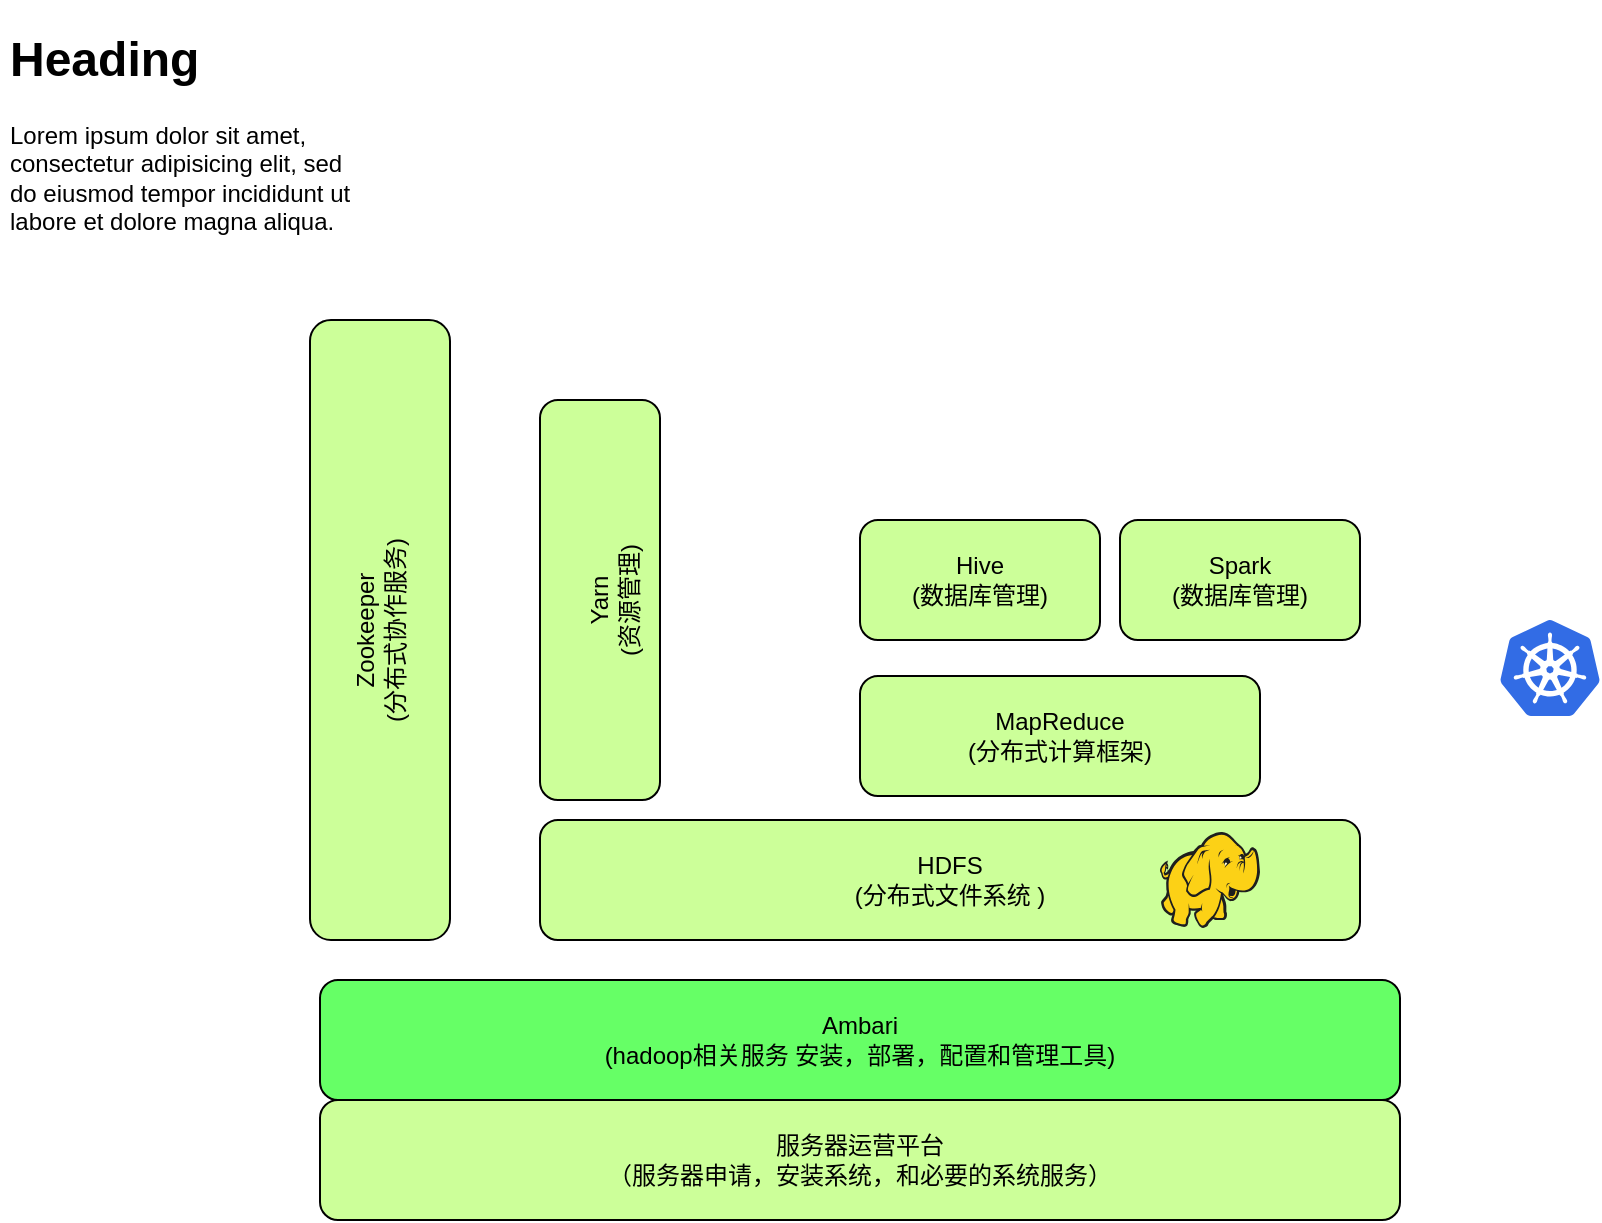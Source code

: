 <mxfile version="14.6.13" type="github">
  <diagram id="_y4zRp_UmyId21-Hul7x" name="Page-1">
    <mxGraphModel dx="981" dy="526" grid="1" gridSize="10" guides="1" tooltips="1" connect="1" arrows="1" fold="1" page="1" pageScale="1" pageWidth="827" pageHeight="1169" math="0" shadow="0">
      <root>
        <mxCell id="0" />
        <mxCell id="1" parent="0" />
        <mxCell id="7UA-1CkDOlzAfWWB-_jW-8" value="&lt;h1&gt;Heading&lt;/h1&gt;&lt;p&gt;Lorem ipsum dolor sit amet, consectetur adipisicing elit, sed do eiusmod tempor incididunt ut labore et dolore magna aliqua.&lt;/p&gt;" style="text;html=1;strokeColor=none;fillColor=none;spacing=5;spacingTop=-20;whiteSpace=wrap;overflow=hidden;rounded=0;" vertex="1" parent="1">
          <mxGeometry y="20" width="190" height="120" as="geometry" />
        </mxCell>
        <mxCell id="7UA-1CkDOlzAfWWB-_jW-16" value="" style="aspect=fixed;html=1;points=[];align=center;image;fontSize=12;image=img/lib/mscae/Kubernetes.svg;" vertex="1" parent="1">
          <mxGeometry x="750" y="320" width="50" height="48" as="geometry" />
        </mxCell>
        <mxCell id="7UA-1CkDOlzAfWWB-_jW-19" value="服务器运营平台&lt;br&gt;（服务器申请，安装系统，和必要的系统服务）" style="rounded=1;whiteSpace=wrap;html=1;fillColor=#CCFF99;" vertex="1" parent="1">
          <mxGeometry x="160" y="560" width="540" height="60" as="geometry" />
        </mxCell>
        <mxCell id="7UA-1CkDOlzAfWWB-_jW-20" value="Ambari&lt;br&gt;(hadoop相关服务 安装，部署，配置和管理工具)" style="rounded=1;whiteSpace=wrap;html=1;fillColor=#66FF66;" vertex="1" parent="1">
          <mxGeometry x="160" y="500" width="540" height="60" as="geometry" />
        </mxCell>
        <mxCell id="7UA-1CkDOlzAfWWB-_jW-21" value="Zookeeper&lt;br&gt;(分布式协作服务)" style="rounded=1;whiteSpace=wrap;html=1;fillColor=#CCFF99;rotation=-90;" vertex="1" parent="1">
          <mxGeometry x="35" y="290" width="310" height="70" as="geometry" />
        </mxCell>
        <mxCell id="7UA-1CkDOlzAfWWB-_jW-22" value="HDFS&lt;br&gt;(分布式文件系统 )" style="rounded=1;whiteSpace=wrap;html=1;fillColor=#CCFF99;" vertex="1" parent="1">
          <mxGeometry x="270" y="420" width="410" height="60" as="geometry" />
        </mxCell>
        <mxCell id="7UA-1CkDOlzAfWWB-_jW-23" value="MapReduce&lt;br&gt;(分布式计算框架)" style="rounded=1;whiteSpace=wrap;html=1;fillColor=#CCFF99;" vertex="1" parent="1">
          <mxGeometry x="430" y="348" width="200" height="60" as="geometry" />
        </mxCell>
        <mxCell id="7UA-1CkDOlzAfWWB-_jW-24" value="Hive&lt;br&gt;(数据库管理)" style="rounded=1;whiteSpace=wrap;html=1;fillColor=#CCFF99;" vertex="1" parent="1">
          <mxGeometry x="430" y="270" width="120" height="60" as="geometry" />
        </mxCell>
        <mxCell id="7UA-1CkDOlzAfWWB-_jW-25" value="&lt;br&gt;Yarn&lt;br&gt;(资源管理)" style="rounded=1;whiteSpace=wrap;html=1;fillColor=#CCFF99;rotation=-90;" vertex="1" parent="1">
          <mxGeometry x="200" y="280" width="200" height="60" as="geometry" />
        </mxCell>
        <mxCell id="7UA-1CkDOlzAfWWB-_jW-26" value="Spark&lt;br&gt;(数据库管理)" style="rounded=1;whiteSpace=wrap;html=1;fillColor=#CCFF99;" vertex="1" parent="1">
          <mxGeometry x="560" y="270" width="120" height="60" as="geometry" />
        </mxCell>
        <mxCell id="7UA-1CkDOlzAfWWB-_jW-15" value="" style="aspect=fixed;html=1;points=[];align=center;image;fontSize=12;image=img/lib/mscae/HDInsight.svg;" vertex="1" parent="1">
          <mxGeometry x="580" y="426" width="50" height="48" as="geometry" />
        </mxCell>
      </root>
    </mxGraphModel>
  </diagram>
</mxfile>
